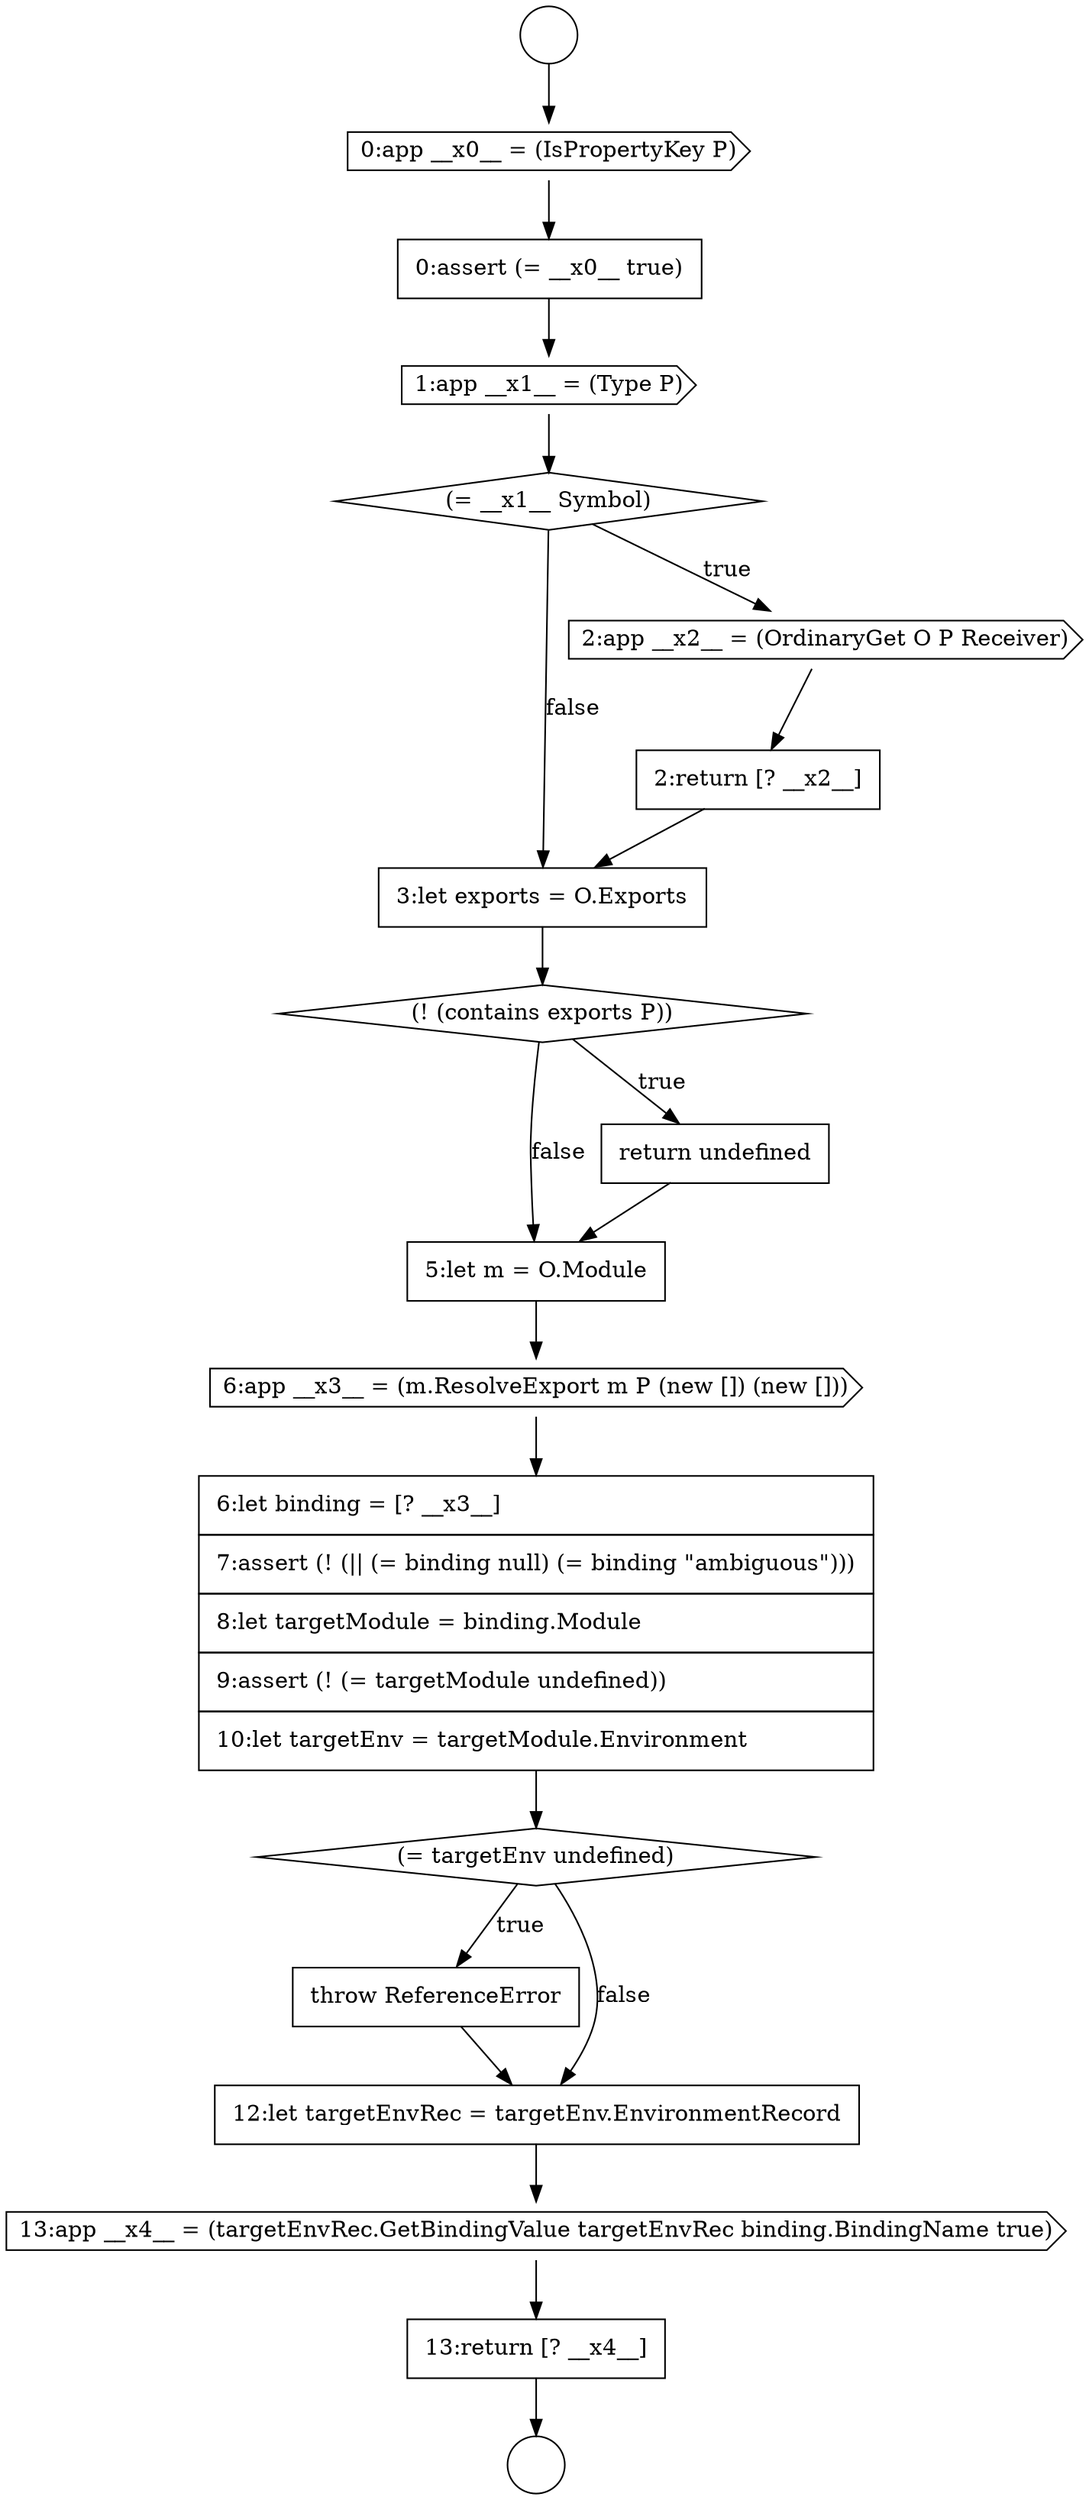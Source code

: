 digraph {
  node2595 [shape=none, margin=0, label=<<font color="black">
    <table border="0" cellborder="1" cellspacing="0" cellpadding="10">
      <tr><td align="left">13:return [? __x4__]</td></tr>
    </table>
  </font>> color="black" fillcolor="white" style=filled]
  node2590 [shape=none, margin=0, label=<<font color="black">
    <table border="0" cellborder="1" cellspacing="0" cellpadding="10">
      <tr><td align="left">6:let binding = [? __x3__]</td></tr>
      <tr><td align="left">7:assert (! (|| (= binding null) (= binding &quot;ambiguous&quot;)))</td></tr>
      <tr><td align="left">8:let targetModule = binding.Module</td></tr>
      <tr><td align="left">9:assert (! (= targetModule undefined))</td></tr>
      <tr><td align="left">10:let targetEnv = targetModule.Environment</td></tr>
    </table>
  </font>> color="black" fillcolor="white" style=filled]
  node2580 [shape=none, margin=0, label=<<font color="black">
    <table border="0" cellborder="1" cellspacing="0" cellpadding="10">
      <tr><td align="left">0:assert (= __x0__ true)</td></tr>
    </table>
  </font>> color="black" fillcolor="white" style=filled]
  node2586 [shape=diamond, label=<<font color="black">(! (contains exports P))</font>> color="black" fillcolor="white" style=filled]
  node2589 [shape=cds, label=<<font color="black">6:app __x3__ = (m.ResolveExport m P (new []) (new []))</font>> color="black" fillcolor="white" style=filled]
  node2577 [shape=circle label=" " color="black" fillcolor="white" style=filled]
  node2581 [shape=cds, label=<<font color="black">1:app __x1__ = (Type P)</font>> color="black" fillcolor="white" style=filled]
  node2585 [shape=none, margin=0, label=<<font color="black">
    <table border="0" cellborder="1" cellspacing="0" cellpadding="10">
      <tr><td align="left">3:let exports = O.Exports</td></tr>
    </table>
  </font>> color="black" fillcolor="white" style=filled]
  node2592 [shape=none, margin=0, label=<<font color="black">
    <table border="0" cellborder="1" cellspacing="0" cellpadding="10">
      <tr><td align="left">throw ReferenceError</td></tr>
    </table>
  </font>> color="black" fillcolor="white" style=filled]
  node2582 [shape=diamond, label=<<font color="black">(= __x1__ Symbol)</font>> color="black" fillcolor="white" style=filled]
  node2588 [shape=none, margin=0, label=<<font color="black">
    <table border="0" cellborder="1" cellspacing="0" cellpadding="10">
      <tr><td align="left">5:let m = O.Module</td></tr>
    </table>
  </font>> color="black" fillcolor="white" style=filled]
  node2587 [shape=none, margin=0, label=<<font color="black">
    <table border="0" cellborder="1" cellspacing="0" cellpadding="10">
      <tr><td align="left">return undefined</td></tr>
    </table>
  </font>> color="black" fillcolor="white" style=filled]
  node2583 [shape=cds, label=<<font color="black">2:app __x2__ = (OrdinaryGet O P Receiver)</font>> color="black" fillcolor="white" style=filled]
  node2593 [shape=none, margin=0, label=<<font color="black">
    <table border="0" cellborder="1" cellspacing="0" cellpadding="10">
      <tr><td align="left">12:let targetEnvRec = targetEnv.EnvironmentRecord</td></tr>
    </table>
  </font>> color="black" fillcolor="white" style=filled]
  node2578 [shape=circle label=" " color="black" fillcolor="white" style=filled]
  node2579 [shape=cds, label=<<font color="black">0:app __x0__ = (IsPropertyKey P)</font>> color="black" fillcolor="white" style=filled]
  node2584 [shape=none, margin=0, label=<<font color="black">
    <table border="0" cellborder="1" cellspacing="0" cellpadding="10">
      <tr><td align="left">2:return [? __x2__]</td></tr>
    </table>
  </font>> color="black" fillcolor="white" style=filled]
  node2591 [shape=diamond, label=<<font color="black">(= targetEnv undefined)</font>> color="black" fillcolor="white" style=filled]
  node2594 [shape=cds, label=<<font color="black">13:app __x4__ = (targetEnvRec.GetBindingValue targetEnvRec binding.BindingName true)</font>> color="black" fillcolor="white" style=filled]
  node2585 -> node2586 [ color="black"]
  node2586 -> node2587 [label=<<font color="black">true</font>> color="black"]
  node2586 -> node2588 [label=<<font color="black">false</font>> color="black"]
  node2584 -> node2585 [ color="black"]
  node2590 -> node2591 [ color="black"]
  node2577 -> node2579 [ color="black"]
  node2582 -> node2583 [label=<<font color="black">true</font>> color="black"]
  node2582 -> node2585 [label=<<font color="black">false</font>> color="black"]
  node2581 -> node2582 [ color="black"]
  node2593 -> node2594 [ color="black"]
  node2579 -> node2580 [ color="black"]
  node2591 -> node2592 [label=<<font color="black">true</font>> color="black"]
  node2591 -> node2593 [label=<<font color="black">false</font>> color="black"]
  node2580 -> node2581 [ color="black"]
  node2594 -> node2595 [ color="black"]
  node2589 -> node2590 [ color="black"]
  node2588 -> node2589 [ color="black"]
  node2592 -> node2593 [ color="black"]
  node2583 -> node2584 [ color="black"]
  node2595 -> node2578 [ color="black"]
  node2587 -> node2588 [ color="black"]
}

